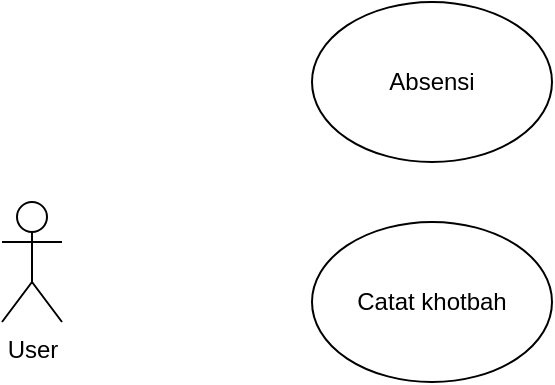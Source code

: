 <mxfile version="21.6.1" type="github">
  <diagram name="Page-1" id="evf8JJwaenGVHzlONrWM">
    <mxGraphModel dx="1434" dy="779" grid="1" gridSize="10" guides="1" tooltips="1" connect="1" arrows="1" fold="1" page="1" pageScale="1" pageWidth="827" pageHeight="1169" math="0" shadow="0">
      <root>
        <mxCell id="0" />
        <mxCell id="1" parent="0" />
        <mxCell id="Pwmo0EWUHamQV5GaPy9v-3" value="User" style="shape=umlActor;verticalLabelPosition=bottom;verticalAlign=top;html=1;outlineConnect=0;" vertex="1" parent="1">
          <mxGeometry x="150" y="160" width="30" height="60" as="geometry" />
        </mxCell>
        <mxCell id="Pwmo0EWUHamQV5GaPy9v-4" value="Absensi" style="ellipse;whiteSpace=wrap;html=1;" vertex="1" parent="1">
          <mxGeometry x="305" y="60" width="120" height="80" as="geometry" />
        </mxCell>
        <mxCell id="Pwmo0EWUHamQV5GaPy9v-5" value="Catat khotbah" style="ellipse;whiteSpace=wrap;html=1;" vertex="1" parent="1">
          <mxGeometry x="305" y="170" width="120" height="80" as="geometry" />
        </mxCell>
      </root>
    </mxGraphModel>
  </diagram>
</mxfile>
